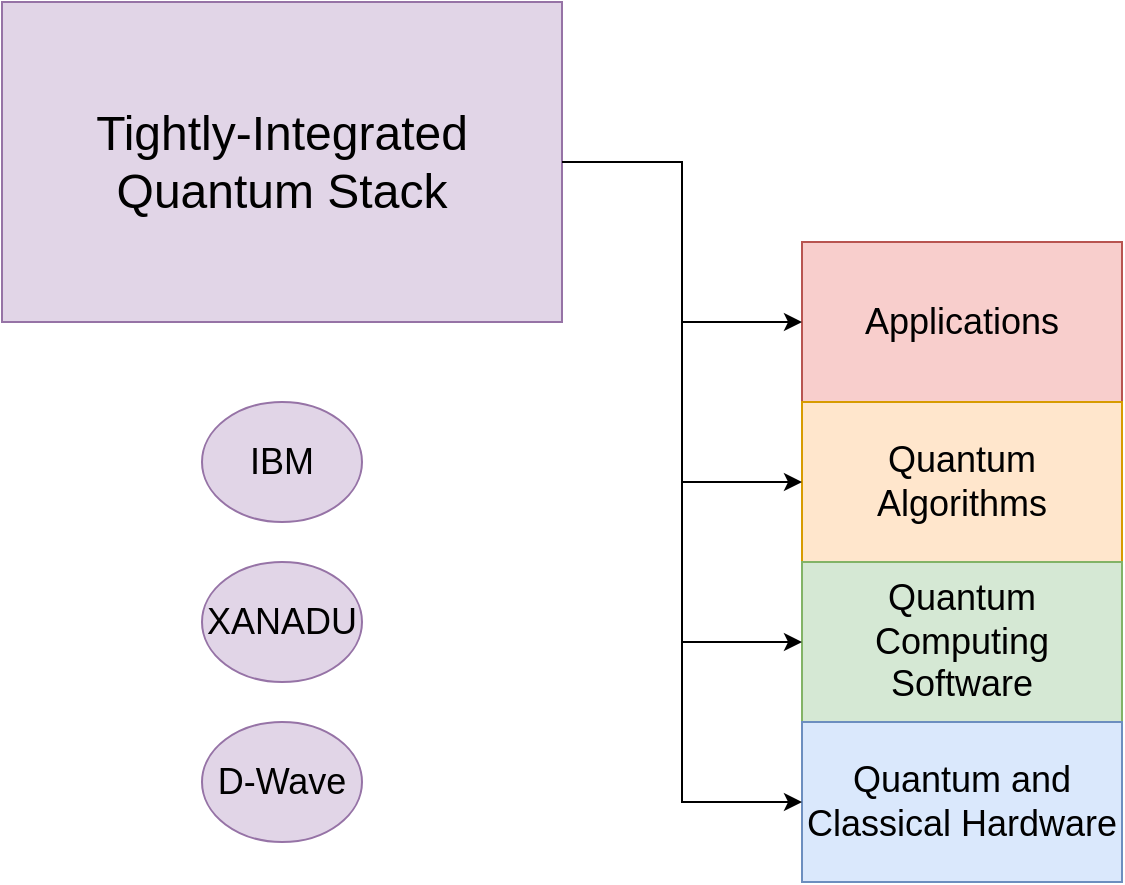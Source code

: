 <mxfile version="23.1.4" type="device">
  <diagram name="Page-1" id="zgJadQMesTNFjbjxJyYI">
    <mxGraphModel dx="1434" dy="942" grid="1" gridSize="10" guides="1" tooltips="1" connect="1" arrows="1" fold="1" page="1" pageScale="1" pageWidth="850" pageHeight="1100" math="0" shadow="0">
      <root>
        <mxCell id="0" />
        <mxCell id="1" parent="0" />
        <mxCell id="NY4R91OFejQcONnBK684-14" value="" style="group" vertex="1" connectable="0" parent="1">
          <mxGeometry x="120" y="200" width="560" height="440" as="geometry" />
        </mxCell>
        <mxCell id="NY4R91OFejQcONnBK684-1" value="&lt;font style=&quot;font-size: 24px;&quot;&gt;Tightly-Integrated Quantum Stack&lt;/font&gt;" style="rounded=0;whiteSpace=wrap;html=1;fillColor=#e1d5e7;strokeColor=#9673a6;" vertex="1" parent="NY4R91OFejQcONnBK684-14">
          <mxGeometry width="280" height="160" as="geometry" />
        </mxCell>
        <mxCell id="NY4R91OFejQcONnBK684-3" value="&lt;font style=&quot;font-size: 18px;&quot;&gt;IBM&lt;/font&gt;" style="ellipse;whiteSpace=wrap;html=1;fillColor=#e1d5e7;strokeColor=#9673a6;" vertex="1" parent="NY4R91OFejQcONnBK684-14">
          <mxGeometry x="100" y="200" width="80" height="60" as="geometry" />
        </mxCell>
        <mxCell id="NY4R91OFejQcONnBK684-4" value="&lt;font style=&quot;font-size: 18px;&quot;&gt;XANADU&lt;/font&gt;" style="ellipse;whiteSpace=wrap;html=1;fillColor=#e1d5e7;strokeColor=#9673a6;" vertex="1" parent="NY4R91OFejQcONnBK684-14">
          <mxGeometry x="100" y="280" width="80" height="60" as="geometry" />
        </mxCell>
        <mxCell id="NY4R91OFejQcONnBK684-5" value="&lt;font style=&quot;font-size: 18px;&quot;&gt;D-Wave&lt;/font&gt;" style="ellipse;whiteSpace=wrap;html=1;fillColor=#e1d5e7;strokeColor=#9673a6;" vertex="1" parent="NY4R91OFejQcONnBK684-14">
          <mxGeometry x="100" y="360" width="80" height="60" as="geometry" />
        </mxCell>
        <mxCell id="NY4R91OFejQcONnBK684-6" value="&lt;font style=&quot;font-size: 18px;&quot;&gt;Applications&lt;/font&gt;" style="rounded=0;whiteSpace=wrap;html=1;fillColor=#f8cecc;strokeColor=#b85450;" vertex="1" parent="NY4R91OFejQcONnBK684-14">
          <mxGeometry x="400" y="120" width="160" height="80" as="geometry" />
        </mxCell>
        <mxCell id="NY4R91OFejQcONnBK684-10" style="edgeStyle=orthogonalEdgeStyle;rounded=0;orthogonalLoop=1;jettySize=auto;html=1;exitX=1;exitY=0.5;exitDx=0;exitDy=0;entryX=0;entryY=0.5;entryDx=0;entryDy=0;" edge="1" parent="NY4R91OFejQcONnBK684-14" source="NY4R91OFejQcONnBK684-1" target="NY4R91OFejQcONnBK684-6">
          <mxGeometry relative="1" as="geometry" />
        </mxCell>
        <mxCell id="NY4R91OFejQcONnBK684-7" value="&lt;font style=&quot;font-size: 18px;&quot;&gt;Quantum Algorithms&lt;/font&gt;" style="rounded=0;whiteSpace=wrap;html=1;fillColor=#ffe6cc;strokeColor=#d79b00;" vertex="1" parent="NY4R91OFejQcONnBK684-14">
          <mxGeometry x="400" y="200" width="160" height="80" as="geometry" />
        </mxCell>
        <mxCell id="NY4R91OFejQcONnBK684-11" style="edgeStyle=orthogonalEdgeStyle;rounded=0;orthogonalLoop=1;jettySize=auto;html=1;exitX=1;exitY=0.5;exitDx=0;exitDy=0;entryX=0;entryY=0.5;entryDx=0;entryDy=0;" edge="1" parent="NY4R91OFejQcONnBK684-14" source="NY4R91OFejQcONnBK684-1" target="NY4R91OFejQcONnBK684-7">
          <mxGeometry relative="1" as="geometry" />
        </mxCell>
        <mxCell id="NY4R91OFejQcONnBK684-8" value="&lt;font style=&quot;font-size: 18px;&quot;&gt;Quantum Computing Software&lt;/font&gt;" style="rounded=0;whiteSpace=wrap;html=1;fillColor=#d5e8d4;strokeColor=#82b366;" vertex="1" parent="NY4R91OFejQcONnBK684-14">
          <mxGeometry x="400" y="280" width="160" height="80" as="geometry" />
        </mxCell>
        <mxCell id="NY4R91OFejQcONnBK684-12" style="edgeStyle=orthogonalEdgeStyle;rounded=0;orthogonalLoop=1;jettySize=auto;html=1;exitX=1;exitY=0.5;exitDx=0;exitDy=0;entryX=0;entryY=0.5;entryDx=0;entryDy=0;" edge="1" parent="NY4R91OFejQcONnBK684-14" source="NY4R91OFejQcONnBK684-1" target="NY4R91OFejQcONnBK684-8">
          <mxGeometry relative="1" as="geometry" />
        </mxCell>
        <mxCell id="NY4R91OFejQcONnBK684-9" value="&lt;font style=&quot;font-size: 18px;&quot;&gt;Quantum and Classical Hardware&lt;/font&gt;" style="rounded=0;whiteSpace=wrap;html=1;fillColor=#dae8fc;strokeColor=#6c8ebf;" vertex="1" parent="NY4R91OFejQcONnBK684-14">
          <mxGeometry x="400" y="360" width="160" height="80" as="geometry" />
        </mxCell>
        <mxCell id="NY4R91OFejQcONnBK684-13" style="edgeStyle=orthogonalEdgeStyle;rounded=0;orthogonalLoop=1;jettySize=auto;html=1;exitX=1;exitY=0.5;exitDx=0;exitDy=0;entryX=0;entryY=0.5;entryDx=0;entryDy=0;" edge="1" parent="NY4R91OFejQcONnBK684-14" source="NY4R91OFejQcONnBK684-1" target="NY4R91OFejQcONnBK684-9">
          <mxGeometry relative="1" as="geometry" />
        </mxCell>
      </root>
    </mxGraphModel>
  </diagram>
</mxfile>
